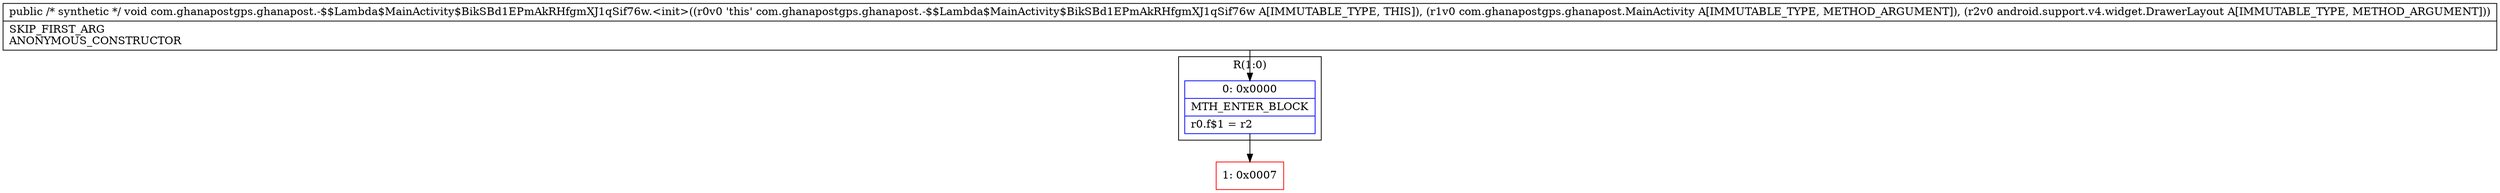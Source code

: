 digraph "CFG forcom.ghanapostgps.ghanapost.\-$$Lambda$MainActivity$BikSBd1EPmAkRHfgmXJ1qSif76w.\<init\>(Lcom\/ghanapostgps\/ghanapost\/MainActivity;Landroid\/support\/v4\/widget\/DrawerLayout;)V" {
subgraph cluster_Region_1324693705 {
label = "R(1:0)";
node [shape=record,color=blue];
Node_0 [shape=record,label="{0\:\ 0x0000|MTH_ENTER_BLOCK\l|r0.f$1 = r2\l}"];
}
Node_1 [shape=record,color=red,label="{1\:\ 0x0007}"];
MethodNode[shape=record,label="{public \/* synthetic *\/ void com.ghanapostgps.ghanapost.\-$$Lambda$MainActivity$BikSBd1EPmAkRHfgmXJ1qSif76w.\<init\>((r0v0 'this' com.ghanapostgps.ghanapost.\-$$Lambda$MainActivity$BikSBd1EPmAkRHfgmXJ1qSif76w A[IMMUTABLE_TYPE, THIS]), (r1v0 com.ghanapostgps.ghanapost.MainActivity A[IMMUTABLE_TYPE, METHOD_ARGUMENT]), (r2v0 android.support.v4.widget.DrawerLayout A[IMMUTABLE_TYPE, METHOD_ARGUMENT]))  | SKIP_FIRST_ARG\lANONYMOUS_CONSTRUCTOR\l}"];
MethodNode -> Node_0;
Node_0 -> Node_1;
}

